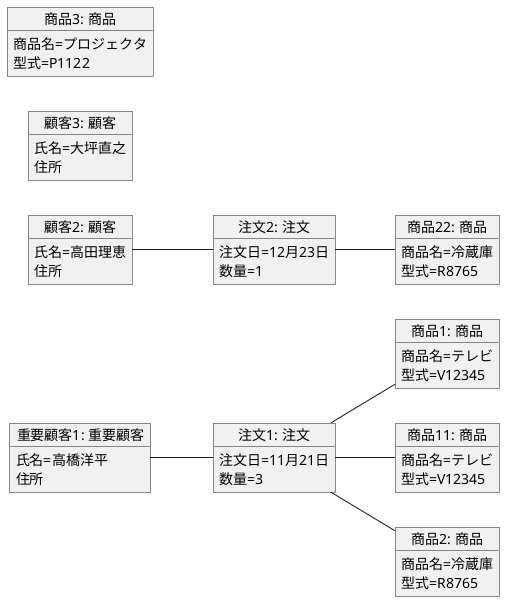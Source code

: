 @startuml
left to right direction
object "重要顧客1: 重要顧客" as ic1 {
氏名=高橋洋平
住所
}
object "顧客2: 顧客" as c2 {
氏名=高田理恵
住所
}
object "顧客3: 顧客" as c3 {
氏名=大坪直之
住所
}
object "注文1: 注文" as o1 {
注文日=11月21日
数量=3
}
object "注文2: 注文" as o2 {
注文日=12月23日
数量=1
}
object "商品1: 商品" as p1 {
商品名=テレビ
型式=V12345
}
object "商品11: 商品" as p11 {
商品名=テレビ
型式=V12345
}
object "商品2: 商品" as p2 {
商品名=冷蔵庫
型式=R8765
}
object "商品22: 商品" as p22 {
商品名=冷蔵庫
型式=R8765
}
object "商品3: 商品" as p3 {
商品名=プロジェクタ
型式=P1122
}
ic1 -- o1
c2 -- o2
o1 -- p1
o1 -- p11
o1 -- p2
o2 -- p22


@enduml
